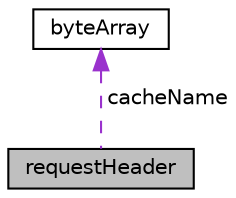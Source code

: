 digraph "requestHeader"
{
 // LATEX_PDF_SIZE
  edge [fontname="Helvetica",fontsize="10",labelfontname="Helvetica",labelfontsize="10"];
  node [fontname="Helvetica",fontsize="10",shape=record];
  Node1 [label="requestHeader",height=0.2,width=0.4,color="black", fillcolor="grey75", style="filled", fontcolor="black",tooltip=" "];
  Node2 -> Node1 [dir="back",color="darkorchid3",fontsize="10",style="dashed",label=" cacheName" ,fontname="Helvetica"];
  Node2 [label="byteArray",height=0.2,width=0.4,color="black", fillcolor="white", style="filled",URL="$structbyteArray.html",tooltip=" "];
}
